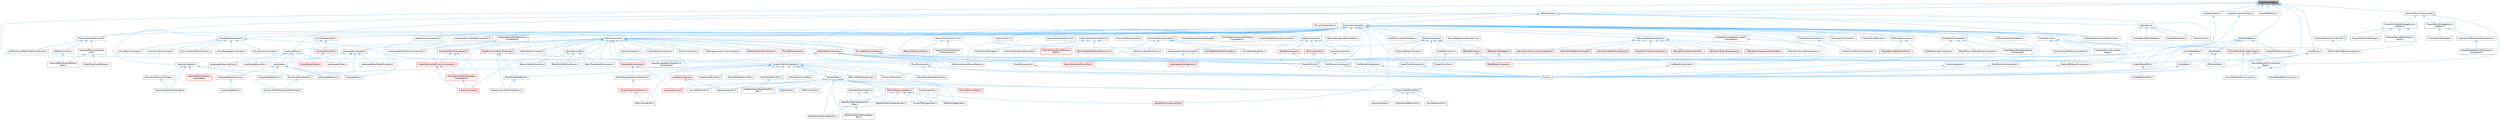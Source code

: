 digraph "PlayerController.h"
{
 // INTERACTIVE_SVG=YES
 // LATEX_PDF_SIZE
  bgcolor="transparent";
  edge [fontname=Helvetica,fontsize=10,labelfontname=Helvetica,labelfontsize=10];
  node [fontname=Helvetica,fontsize=10,shape=box,height=0.2,width=0.4];
  Node1 [id="Node000001",label="PlayerController.h",height=0.2,width=0.4,color="gray40", fillcolor="grey60", style="filled", fontcolor="black",tooltip=" "];
  Node1 -> Node2 [id="edge1_Node000001_Node000002",dir="back",color="steelblue1",style="solid",tooltip=" "];
  Node2 [id="Node000002",label="BodyInstance.h",height=0.2,width=0.4,color="grey40", fillcolor="white", style="filled",URL="$d3/d42/BodyInstance_8h.html",tooltip=" "];
  Node2 -> Node3 [id="edge2_Node000002_Node000003",dir="back",color="steelblue1",style="solid",tooltip=" "];
  Node3 [id="Node000003",label="BodySetup.h",height=0.2,width=0.4,color="grey40", fillcolor="white", style="filled",URL="$d8/d7b/BodySetup_8h.html",tooltip=" "];
  Node3 -> Node4 [id="edge3_Node000003_Node000004",dir="back",color="steelblue1",style="solid",tooltip=" "];
  Node4 [id="Node000004",label="ChaosCooking.h",height=0.2,width=0.4,color="grey40", fillcolor="white", style="filled",URL="$de/d88/ChaosCooking_8h.html",tooltip=" "];
  Node3 -> Node5 [id="edge4_Node000003_Node000005",dir="back",color="steelblue1",style="solid",tooltip=" "];
  Node5 [id="Node000005",label="ChaosDerivedDataReader.h",height=0.2,width=0.4,color="grey40", fillcolor="white", style="filled",URL="$de/d70/ChaosDerivedDataReader_8h.html",tooltip=" "];
  Node3 -> Node6 [id="edge5_Node000003_Node000006",dir="back",color="steelblue1",style="solid",tooltip=" "];
  Node6 [id="Node000006",label="DynamicMeshComponent.h",height=0.2,width=0.4,color="grey40", fillcolor="white", style="filled",URL="$d8/d66/DynamicMeshComponent_8h.html",tooltip=" "];
  Node6 -> Node7 [id="edge6_Node000006_Node000007",dir="back",color="steelblue1",style="solid",tooltip=" "];
  Node7 [id="Node000007",label="DataflowEditorWeightMapPaint\lTool.h",height=0.2,width=0.4,color="grey40", fillcolor="white", style="filled",URL="$db/d46/DataflowEditorWeightMapPaintTool_8h.html",tooltip=" "];
  Node6 -> Node8 [id="edge7_Node000006_Node000008",dir="back",color="steelblue1",style="solid",tooltip=" "];
  Node8 [id="Node000008",label="DeformMeshPolygonsTool.h",height=0.2,width=0.4,color="grey40", fillcolor="white", style="filled",URL="$db/d72/DeformMeshPolygonsTool_8h.html",tooltip=" "];
  Node6 -> Node9 [id="edge8_Node000006_Node000009",dir="back",color="steelblue1",style="solid",tooltip=" "];
  Node9 [id="Node000009",label="DynamicMeshActor.h",height=0.2,width=0.4,color="grey40", fillcolor="white", style="filled",URL="$d1/d71/DynamicMeshActor_8h.html",tooltip=" "];
  Node6 -> Node10 [id="edge9_Node000006_Node000010",dir="back",color="steelblue1",style="solid",tooltip=" "];
  Node10 [id="Node000010",label="DynamicMeshBrushTool.h",height=0.2,width=0.4,color="grey40", fillcolor="white", style="filled",URL="$da/d04/DynamicMeshBrushTool_8h.html",tooltip=" "];
  Node10 -> Node11 [id="edge10_Node000010_Node000011",dir="back",color="steelblue1",style="solid",tooltip=" "];
  Node11 [id="Node000011",label="MeshAttributePaintTool.h",height=0.2,width=0.4,color="grey40", fillcolor="white", style="filled",URL="$d3/d29/MeshAttributePaintTool_8h.html",tooltip=" "];
  Node10 -> Node12 [id="edge11_Node000010_Node000012",dir="back",color="steelblue1",style="solid",tooltip=" "];
  Node12 [id="Node000012",label="MeshSelectionTool.h",height=0.2,width=0.4,color="grey40", fillcolor="white", style="filled",URL="$d8/d80/MeshSelectionTool_8h.html",tooltip=" "];
  Node10 -> Node13 [id="edge12_Node000010_Node000013",dir="back",color="steelblue1",style="solid",tooltip=" "];
  Node13 [id="Node000013",label="SeamSculptTool.h",height=0.2,width=0.4,color="grey40", fillcolor="white", style="filled",URL="$d1/d31/SeamSculptTool_8h.html",tooltip=" "];
  Node6 -> Node14 [id="edge13_Node000006_Node000014",dir="back",color="steelblue1",style="solid",tooltip=" "];
  Node14 [id="Node000014",label="DynamicMeshSelector.h",height=0.2,width=0.4,color="grey40", fillcolor="white", style="filled",URL="$dc/d01/DynamicMeshSelector_8h.html",tooltip=" "];
  Node14 -> Node15 [id="edge14_Node000014_Node000015",dir="back",color="steelblue1",style="solid",tooltip=" "];
  Node15 [id="Node000015",label="DynamicMeshPolygroupTransformer.h",height=0.2,width=0.4,color="grey40", fillcolor="white", style="filled",URL="$dc/db2/DynamicMeshPolygroupTransformer_8h.html",tooltip=" "];
  Node6 -> Node16 [id="edge15_Node000006_Node000016",dir="back",color="steelblue1",style="solid",tooltip=" "];
  Node16 [id="Node000016",label="EditUVIslandsTool.h",height=0.2,width=0.4,color="grey40", fillcolor="white", style="filled",URL="$d0/de4/EditUVIslandsTool_8h.html",tooltip=" "];
  Node6 -> Node17 [id="edge16_Node000006_Node000017",dir="back",color="steelblue1",style="solid",tooltip=" "];
  Node17 [id="Node000017",label="MeshGroupPaintTool.h",height=0.2,width=0.4,color="grey40", fillcolor="white", style="filled",URL="$dd/d04/MeshGroupPaintTool_8h.html",tooltip=" "];
  Node6 -> Node18 [id="edge17_Node000006_Node000018",dir="back",color="steelblue1",style="solid",tooltip=" "];
  Node18 [id="Node000018",label="MeshRenderBufferSet.h",height=0.2,width=0.4,color="grey40", fillcolor="white", style="filled",URL="$de/dc2/MeshRenderBufferSet_8h.html",tooltip=" "];
  Node18 -> Node19 [id="edge18_Node000018_Node000019",dir="back",color="steelblue1",style="solid",tooltip=" "];
  Node19 [id="Node000019",label="BaseDynamicMeshSceneProxy.h",height=0.2,width=0.4,color="grey40", fillcolor="white", style="filled",URL="$d2/dee/BaseDynamicMeshSceneProxy_8h.html",tooltip=" "];
  Node6 -> Node20 [id="edge19_Node000006_Node000020",dir="back",color="steelblue1",style="solid",tooltip=" "];
  Node20 [id="Node000020",label="MeshSpaceDeformerTool.h",height=0.2,width=0.4,color="grey40", fillcolor="white", style="filled",URL="$d7/dc8/MeshSpaceDeformerTool_8h.html",tooltip=" "];
  Node6 -> Node21 [id="edge20_Node000006_Node000021",dir="back",color="steelblue1",style="solid",tooltip=" "];
  Node21 [id="Node000021",label="MeshTopologySelectionMechanic.h",height=0.2,width=0.4,color="grey40", fillcolor="white", style="filled",URL="$d5/d15/MeshTopologySelectionMechanic_8h.html",tooltip=" "];
  Node21 -> Node22 [id="edge21_Node000021_Node000022",dir="back",color="steelblue1",style="solid",tooltip=" "];
  Node22 [id="Node000022",label="PolygonSelectionMechanic.h",height=0.2,width=0.4,color="red", fillcolor="#FFF0F0", style="filled",URL="$da/dff/PolygonSelectionMechanic_8h.html",tooltip=" "];
  Node22 -> Node16 [id="edge22_Node000022_Node000016",dir="back",color="steelblue1",style="solid",tooltip=" "];
  Node6 -> Node24 [id="edge23_Node000006_Node000024",dir="back",color="steelblue1",style="solid",tooltip=" "];
  Node24 [id="Node000024",label="MeshVertexPaintTool.h",height=0.2,width=0.4,color="grey40", fillcolor="white", style="filled",URL="$db/d74/MeshVertexPaintTool_8h.html",tooltip=" "];
  Node24 -> Node7 [id="edge24_Node000024_Node000007",dir="back",color="steelblue1",style="solid",tooltip=" "];
  Node6 -> Node25 [id="edge25_Node000006_Node000025",dir="back",color="steelblue1",style="solid",tooltip=" "];
  Node25 [id="Node000025",label="MeshVertexSculptTool.h",height=0.2,width=0.4,color="grey40", fillcolor="white", style="filled",URL="$dc/da6/MeshVertexSculptTool_8h.html",tooltip=" "];
  Node6 -> Node26 [id="edge26_Node000006_Node000026",dir="back",color="steelblue1",style="solid",tooltip=" "];
  Node26 [id="Node000026",label="PreviewMesh.h",height=0.2,width=0.4,color="grey40", fillcolor="white", style="filled",URL="$d6/d30/PreviewMesh_8h.html",tooltip=" "];
  Node26 -> Node27 [id="edge27_Node000026_Node000027",dir="back",color="steelblue1",style="solid",tooltip=" "];
  Node27 [id="Node000027",label="AddPatchTool.h",height=0.2,width=0.4,color="grey40", fillcolor="white", style="filled",URL="$d5/deb/AddPatchTool_8h.html",tooltip=" "];
  Node26 -> Node28 [id="edge28_Node000026_Node000028",dir="back",color="steelblue1",style="solid",tooltip=" "];
  Node28 [id="Node000028",label="AddPrimitiveTool.h",height=0.2,width=0.4,color="grey40", fillcolor="white", style="filled",URL="$d5/dbf/AddPrimitiveTool_8h.html",tooltip=" "];
  Node26 -> Node29 [id="edge29_Node000026_Node000029",dir="back",color="steelblue1",style="solid",tooltip=" "];
  Node29 [id="Node000029",label="BakeMeshAttributeMapsTool.h",height=0.2,width=0.4,color="grey40", fillcolor="white", style="filled",URL="$d8/d14/BakeMeshAttributeMapsTool_8h.html",tooltip=" "];
  Node26 -> Node30 [id="edge30_Node000026_Node000030",dir="back",color="steelblue1",style="solid",tooltip=" "];
  Node30 [id="Node000030",label="BakeMeshAttributeMapsTool\lBase.h",height=0.2,width=0.4,color="grey40", fillcolor="white", style="filled",URL="$dc/d68/BakeMeshAttributeMapsToolBase_8h.html",tooltip=" "];
  Node30 -> Node29 [id="edge31_Node000030_Node000029",dir="back",color="steelblue1",style="solid",tooltip=" "];
  Node30 -> Node31 [id="edge32_Node000030_Node000031",dir="back",color="steelblue1",style="solid",tooltip=" "];
  Node31 [id="Node000031",label="BakeMultiMeshAttributeMaps\lTool.h",height=0.2,width=0.4,color="grey40", fillcolor="white", style="filled",URL="$d7/d65/BakeMultiMeshAttributeMapsTool_8h.html",tooltip=" "];
  Node26 -> Node32 [id="edge33_Node000026_Node000032",dir="back",color="steelblue1",style="solid",tooltip=" "];
  Node32 [id="Node000032",label="BakeMeshAttributeTool.h",height=0.2,width=0.4,color="grey40", fillcolor="white", style="filled",URL="$d0/d82/BakeMeshAttributeTool_8h.html",tooltip=" "];
  Node32 -> Node30 [id="edge34_Node000032_Node000030",dir="back",color="steelblue1",style="solid",tooltip=" "];
  Node32 -> Node33 [id="edge35_Node000032_Node000033",dir="back",color="steelblue1",style="solid",tooltip=" "];
  Node33 [id="Node000033",label="BakeMeshAttributeVertexTool.h",height=0.2,width=0.4,color="grey40", fillcolor="white", style="filled",URL="$d6/d76/BakeMeshAttributeVertexTool_8h.html",tooltip=" "];
  Node26 -> Node33 [id="edge36_Node000026_Node000033",dir="back",color="steelblue1",style="solid",tooltip=" "];
  Node26 -> Node31 [id="edge37_Node000026_Node000031",dir="back",color="steelblue1",style="solid",tooltip=" "];
  Node26 -> Node34 [id="edge38_Node000026_Node000034",dir="back",color="steelblue1",style="solid",tooltip=" "];
  Node34 [id="Node000034",label="ConvertToPolygonsTool.h",height=0.2,width=0.4,color="grey40", fillcolor="white", style="filled",URL="$d7/d5a/ConvertToPolygonsTool_8h.html",tooltip=" "];
  Node26 -> Node35 [id="edge39_Node000026_Node000035",dir="back",color="steelblue1",style="solid",tooltip=" "];
  Node35 [id="Node000035",label="DrawPolygonTool.h",height=0.2,width=0.4,color="grey40", fillcolor="white", style="filled",URL="$d0/d15/DrawPolygonTool_8h.html",tooltip=" "];
  Node26 -> Node10 [id="edge40_Node000026_Node000010",dir="back",color="steelblue1",style="solid",tooltip=" "];
  Node26 -> Node36 [id="edge41_Node000026_Node000036",dir="back",color="steelblue1",style="solid",tooltip=" "];
  Node36 [id="Node000036",label="MeshInspectorTool.h",height=0.2,width=0.4,color="grey40", fillcolor="white", style="filled",URL="$de/da1/MeshInspectorTool_8h.html",tooltip=" "];
  Node26 -> Node37 [id="edge42_Node000026_Node000037",dir="back",color="steelblue1",style="solid",tooltip=" "];
  Node37 [id="Node000037",label="MeshOpPreviewHelpers.h",height=0.2,width=0.4,color="red", fillcolor="#FFF0F0", style="filled",URL="$de/d33/MeshOpPreviewHelpers_8h.html",tooltip=" "];
  Node37 -> Node30 [id="edge43_Node000037_Node000030",dir="back",color="steelblue1",style="solid",tooltip=" "];
  Node37 -> Node33 [id="edge44_Node000037_Node000033",dir="back",color="steelblue1",style="solid",tooltip=" "];
  Node37 -> Node48 [id="edge45_Node000037_Node000048",dir="back",color="steelblue1",style="solid",tooltip=" "];
  Node48 [id="Node000048",label="BaseMeshFromSplinesTool.h",height=0.2,width=0.4,color="red", fillcolor="#FFF0F0", style="filled",URL="$da/d31/BaseMeshFromSplinesTool_8h.html",tooltip=" "];
  Node37 -> Node34 [id="edge46_Node000037_Node000034",dir="back",color="steelblue1",style="solid",tooltip=" "];
  Node37 -> Node71 [id="edge47_Node000037_Node000071",dir="back",color="steelblue1",style="solid",tooltip=" "];
  Node71 [id="Node000071",label="WeldMeshEdgesTool.h",height=0.2,width=0.4,color="grey40", fillcolor="white", style="filled",URL="$d5/d6e/WeldMeshEdgesTool_8h.html",tooltip=" "];
  Node26 -> Node72 [id="edge48_Node000026_Node000072",dir="back",color="steelblue1",style="solid",tooltip=" "];
  Node72 [id="Node000072",label="PolyEditPreviewMesh.h",height=0.2,width=0.4,color="red", fillcolor="#FFF0F0", style="filled",URL="$d2/de8/PolyEditPreviewMesh_8h.html",tooltip=" "];
  Node26 -> Node74 [id="edge49_Node000026_Node000074",dir="back",color="steelblue1",style="solid",tooltip=" "];
  Node74 [id="Node000074",label="UVLayoutPreview.h",height=0.2,width=0.4,color="red", fillcolor="#FFF0F0", style="filled",URL="$dd/d16/UVLayoutPreview_8h.html",tooltip=" "];
  Node26 -> Node77 [id="edge50_Node000026_Node000077",dir="back",color="steelblue1",style="solid",tooltip=" "];
  Node77 [id="Node000077",label="VolumeToMeshTool.h",height=0.2,width=0.4,color="grey40", fillcolor="white", style="filled",URL="$de/d64/VolumeToMeshTool_8h.html",tooltip=" "];
  Node26 -> Node71 [id="edge51_Node000026_Node000071",dir="back",color="steelblue1",style="solid",tooltip=" "];
  Node6 -> Node78 [id="edge52_Node000006_Node000078",dir="back",color="steelblue1",style="solid",tooltip=" "];
  Node78 [id="Node000078",label="SceneGeometrySpatialCache.h",height=0.2,width=0.4,color="grey40", fillcolor="white", style="filled",URL="$d6/d6f/SceneGeometrySpatialCache_8h.html",tooltip=" "];
  Node3 -> Node79 [id="edge53_Node000003_Node000079",dir="back",color="steelblue1",style="solid",tooltip=" "];
  Node79 [id="Node000079",label="SkeletalBodySetup.h",height=0.2,width=0.4,color="grey40", fillcolor="white", style="filled",URL="$dc/dbc/SkeletalBodySetup_8h.html",tooltip=" "];
  Node2 -> Node80 [id="edge54_Node000002_Node000080",dir="back",color="steelblue1",style="solid",tooltip=" "];
  Node80 [id="Node000080",label="EngineSharedPCH.h",height=0.2,width=0.4,color="grey40", fillcolor="white", style="filled",URL="$dc/dbb/EngineSharedPCH_8h.html",tooltip=" "];
  Node80 -> Node81 [id="edge55_Node000080_Node000081",dir="back",color="steelblue1",style="solid",tooltip=" "];
  Node81 [id="Node000081",label="UnrealEdSharedPCH.h",height=0.2,width=0.4,color="grey40", fillcolor="white", style="filled",URL="$d1/de6/UnrealEdSharedPCH_8h.html",tooltip=" "];
  Node2 -> Node82 [id="edge56_Node000002_Node000082",dir="back",color="steelblue1",style="solid",tooltip=" "];
  Node82 [id="Node000082",label="ISMComponentDescriptor.h",height=0.2,width=0.4,color="grey40", fillcolor="white", style="filled",URL="$dd/d82/ISMComponentDescriptor_8h.html",tooltip=" "];
  Node82 -> Node83 [id="edge57_Node000082_Node000083",dir="back",color="steelblue1",style="solid",tooltip=" "];
  Node83 [id="Node000083",label="HLODInstancedStaticMeshComponent.h",height=0.2,width=0.4,color="grey40", fillcolor="white", style="filled",URL="$dd/d88/HLODInstancedStaticMeshComponent_8h.html",tooltip=" "];
  Node82 -> Node84 [id="edge58_Node000082_Node000084",dir="back",color="steelblue1",style="solid",tooltip=" "];
  Node84 [id="Node000084",label="ISMPartitionActor.h",height=0.2,width=0.4,color="grey40", fillcolor="white", style="filled",URL="$d8/dac/ISMPartitionActor_8h.html",tooltip=" "];
  Node84 -> Node85 [id="edge59_Node000084_Node000085",dir="back",color="steelblue1",style="solid",tooltip=" "];
  Node85 [id="Node000085",label="InstancedPlacementPartition\lActor.h",height=0.2,width=0.4,color="grey40", fillcolor="white", style="filled",URL="$dd/d43/InstancedPlacementPartitionActor_8h.html",tooltip=" "];
  Node82 -> Node86 [id="edge60_Node000082_Node000086",dir="back",color="steelblue1",style="solid",tooltip=" "];
  Node86 [id="Node000086",label="InstancedPlacementClient\lInfo.h",height=0.2,width=0.4,color="grey40", fillcolor="white", style="filled",URL="$d0/d12/InstancedPlacementClientInfo_8h.html",tooltip=" "];
  Node86 -> Node87 [id="edge61_Node000086_Node000087",dir="back",color="steelblue1",style="solid",tooltip=" "];
  Node87 [id="Node000087",label="EditorPlacementSettings.h",height=0.2,width=0.4,color="grey40", fillcolor="white", style="filled",URL="$dd/daf/EditorPlacementSettings_8h.html",tooltip=" "];
  Node86 -> Node85 [id="edge62_Node000086_Node000085",dir="back",color="steelblue1",style="solid",tooltip=" "];
  Node2 -> Node88 [id="edge63_Node000002_Node000088",dir="back",color="steelblue1",style="solid",tooltip=" "];
  Node88 [id="Node000088",label="LandscapeProxy.h",height=0.2,width=0.4,color="grey40", fillcolor="white", style="filled",URL="$db/dae/LandscapeProxy_8h.html",tooltip=" "];
  Node88 -> Node89 [id="edge64_Node000088_Node000089",dir="back",color="steelblue1",style="solid",tooltip=" "];
  Node89 [id="Node000089",label="Landscape.h",height=0.2,width=0.4,color="grey40", fillcolor="white", style="filled",URL="$d5/dd6/Landscape_8h.html",tooltip=" "];
  Node89 -> Node90 [id="edge65_Node000089_Node000090",dir="back",color="steelblue1",style="solid",tooltip=" "];
  Node90 [id="Node000090",label="LandscapeEdit.h",height=0.2,width=0.4,color="grey40", fillcolor="white", style="filled",URL="$df/d61/LandscapeEdit_8h.html",tooltip=" "];
  Node89 -> Node91 [id="edge66_Node000089_Node000091",dir="back",color="steelblue1",style="solid",tooltip=" "];
  Node91 [id="Node000091",label="LandscapeEditLayer.h",height=0.2,width=0.4,color="grey40", fillcolor="white", style="filled",URL="$d2/d34/LandscapeEditLayer_8h.html",tooltip=" "];
  Node89 -> Node92 [id="edge67_Node000089_Node000092",dir="back",color="steelblue1",style="solid",tooltip=" "];
  Node92 [id="Node000092",label="LandscapeEditorServices.h",height=0.2,width=0.4,color="grey40", fillcolor="white", style="filled",URL="$d0/de9/LandscapeEditorServices_8h.html",tooltip=" "];
  Node92 -> Node93 [id="edge68_Node000092_Node000093",dir="back",color="steelblue1",style="solid",tooltip=" "];
  Node93 [id="Node000093",label="LandscapeModule.h",height=0.2,width=0.4,color="grey40", fillcolor="white", style="filled",URL="$db/d88/LandscapeModule_8h.html",tooltip=" "];
  Node89 -> Node94 [id="edge69_Node000089_Node000094",dir="back",color="steelblue1",style="solid",tooltip=" "];
  Node94 [id="Node000094",label="LandscapeNotification.h",height=0.2,width=0.4,color="grey40", fillcolor="white", style="filled",URL="$d7/de3/LandscapeNotification_8h.html",tooltip=" "];
  Node88 -> Node90 [id="edge70_Node000088_Node000090",dir="back",color="steelblue1",style="solid",tooltip=" "];
  Node88 -> Node95 [id="edge71_Node000088_Node000095",dir="back",color="steelblue1",style="solid",tooltip=" "];
  Node95 [id="Node000095",label="LandscapeRender.h",height=0.2,width=0.4,color="grey40", fillcolor="white", style="filled",URL="$df/d67/LandscapeRender_8h.html",tooltip=" "];
  Node88 -> Node96 [id="edge72_Node000088_Node000096",dir="back",color="steelblue1",style="solid",tooltip=" "];
  Node96 [id="Node000096",label="LandscapeStreamingProxy.h",height=0.2,width=0.4,color="grey40", fillcolor="white", style="filled",URL="$de/d5a/LandscapeStreamingProxy_8h.html",tooltip=" "];
  Node88 -> Node97 [id="edge73_Node000088_Node000097",dir="back",color="steelblue1",style="solid",tooltip=" "];
  Node97 [id="Node000097",label="LandscapeSubsystem.h",height=0.2,width=0.4,color="grey40", fillcolor="white", style="filled",URL="$d7/ddd/LandscapeSubsystem_8h.html",tooltip=" "];
  Node2 -> Node98 [id="edge74_Node000002_Node000098",dir="back",color="steelblue1",style="solid",tooltip=" "];
  Node98 [id="Node000098",label="PhysicsThreadLibrary.h",height=0.2,width=0.4,color="grey40", fillcolor="white", style="filled",URL="$dd/df6/PhysicsThreadLibrary_8h.html",tooltip=" "];
  Node2 -> Node99 [id="edge75_Node000002_Node000099",dir="back",color="steelblue1",style="solid",tooltip=" "];
  Node99 [id="Node000099",label="PrimitiveComponent.h",height=0.2,width=0.4,color="grey40", fillcolor="white", style="filled",URL="$df/d9f/PrimitiveComponent_8h.html",tooltip=" "];
  Node99 -> Node100 [id="edge76_Node000099_Node000100",dir="back",color="steelblue1",style="solid",tooltip=" "];
  Node100 [id="Node000100",label="ActorPrimitiveColorHandler.h",height=0.2,width=0.4,color="grey40", fillcolor="white", style="filled",URL="$d4/d72/ActorPrimitiveColorHandler_8h.html",tooltip=" "];
  Node99 -> Node101 [id="edge77_Node000099_Node000101",dir="back",color="steelblue1",style="solid",tooltip=" "];
  Node101 [id="Node000101",label="ArrowComponent.h",height=0.2,width=0.4,color="grey40", fillcolor="white", style="filled",URL="$db/d35/ArrowComponent_8h.html",tooltip=" "];
  Node101 -> Node102 [id="edge78_Node000101_Node000102",dir="back",color="steelblue1",style="solid",tooltip=" "];
  Node102 [id="Node000102",label="Engine.h",height=0.2,width=0.4,color="grey40", fillcolor="white", style="filled",URL="$d1/d34/Public_2Engine_8h.html",tooltip=" "];
  Node99 -> Node103 [id="edge79_Node000099_Node000103",dir="back",color="steelblue1",style="solid",tooltip=" "];
  Node103 [id="Node000103",label="AsyncRegisterLevelContext.cpp",height=0.2,width=0.4,color="grey40", fillcolor="white", style="filled",URL="$da/df8/AsyncRegisterLevelContext_8cpp.html",tooltip=" "];
  Node99 -> Node104 [id="edge80_Node000099_Node000104",dir="back",color="steelblue1",style="solid",tooltip=" "];
  Node104 [id="Node000104",label="BakedShallowWaterSimulation\lComponent.h",height=0.2,width=0.4,color="grey40", fillcolor="white", style="filled",URL="$d4/dbc/BakedShallowWaterSimulationComponent_8h.html",tooltip=" "];
  Node104 -> Node105 [id="edge81_Node000104_Node000105",dir="back",color="steelblue1",style="solid",tooltip=" "];
  Node105 [id="Node000105",label="WaterBodyComponent.h",height=0.2,width=0.4,color="red", fillcolor="#FFF0F0", style="filled",URL="$db/d59/WaterBodyComponent_8h.html",tooltip=" "];
  Node99 -> Node118 [id="edge82_Node000099_Node000118",dir="back",color="steelblue1",style="solid",tooltip=" "];
  Node118 [id="Node000118",label="BillboardComponent.h",height=0.2,width=0.4,color="grey40", fillcolor="white", style="filled",URL="$db/d72/BillboardComponent_8h.html",tooltip=" "];
  Node118 -> Node119 [id="edge83_Node000118_Node000119",dir="back",color="steelblue1",style="solid",tooltip=" "];
  Node119 [id="Node000119",label="ChaosDeformableSolverActor.h",height=0.2,width=0.4,color="red", fillcolor="#FFF0F0", style="filled",URL="$d2/de9/ChaosDeformableSolverActor_8h.html",tooltip=" "];
  Node118 -> Node102 [id="edge84_Node000118_Node000102",dir="back",color="steelblue1",style="solid",tooltip=" "];
  Node99 -> Node123 [id="edge85_Node000099_Node000123",dir="back",color="steelblue1",style="solid",tooltip=" "];
  Node123 [id="Node000123",label="BrushComponent.h",height=0.2,width=0.4,color="grey40", fillcolor="white", style="filled",URL="$d0/d9c/BrushComponent_8h.html",tooltip=" "];
  Node123 -> Node102 [id="edge86_Node000123_Node000102",dir="back",color="steelblue1",style="solid",tooltip=" "];
  Node123 -> Node78 [id="edge87_Node000123_Node000078",dir="back",color="steelblue1",style="solid",tooltip=" "];
  Node99 -> Node124 [id="edge88_Node000099_Node000124",dir="back",color="steelblue1",style="solid",tooltip=" "];
  Node124 [id="Node000124",label="ClusterUnionComponent.h",height=0.2,width=0.4,color="grey40", fillcolor="white", style="filled",URL="$d0/d16/ClusterUnionComponent_8h.html",tooltip=" "];
  Node124 -> Node125 [id="edge89_Node000124_Node000125",dir="back",color="steelblue1",style="solid",tooltip=" "];
  Node125 [id="Node000125",label="ClusterUnionVehicleComponent.h",height=0.2,width=0.4,color="grey40", fillcolor="white", style="filled",URL="$dd/deb/ClusterUnionVehicleComponent_8h.html",tooltip=" "];
  Node99 -> Node126 [id="edge90_Node000099_Node000126",dir="back",color="steelblue1",style="solid",tooltip=" "];
  Node126 [id="Node000126",label="ComponentCollisionUtil.h",height=0.2,width=0.4,color="grey40", fillcolor="white", style="filled",URL="$d9/d1c/ComponentCollisionUtil_8h.html",tooltip=" "];
  Node99 -> Node127 [id="edge91_Node000099_Node000127",dir="back",color="steelblue1",style="solid",tooltip=" "];
  Node127 [id="Node000127",label="CustomPhysXPayload.h",height=0.2,width=0.4,color="grey40", fillcolor="white", style="filled",URL="$d3/d90/CustomPhysXPayload_8h.html",tooltip=" "];
  Node99 -> Node128 [id="edge92_Node000099_Node000128",dir="back",color="steelblue1",style="solid",tooltip=" "];
  Node128 [id="Node000128",label="DebugDrawComponent.h",height=0.2,width=0.4,color="grey40", fillcolor="white", style="filled",URL="$d9/dae/DebugDrawComponent_8h.html",tooltip=" "];
  Node128 -> Node129 [id="edge93_Node000128_Node000129",dir="back",color="steelblue1",style="solid",tooltip=" "];
  Node129 [id="Node000129",label="EQSRenderingComponent.h",height=0.2,width=0.4,color="grey40", fillcolor="white", style="filled",URL="$df/d63/EQSRenderingComponent_8h.html",tooltip=" "];
  Node128 -> Node130 [id="edge94_Node000128_Node000130",dir="back",color="steelblue1",style="solid",tooltip=" "];
  Node130 [id="Node000130",label="PathedPhysicsDebugDrawComponent.h",height=0.2,width=0.4,color="grey40", fillcolor="white", style="filled",URL="$d9/dd8/PathedPhysicsDebugDrawComponent_8h.html",tooltip=" "];
  Node128 -> Node131 [id="edge95_Node000128_Node000131",dir="back",color="steelblue1",style="solid",tooltip=" "];
  Node131 [id="Node000131",label="SmartObjectDebugRendering\lComponent.h",height=0.2,width=0.4,color="grey40", fillcolor="white", style="filled",URL="$d2/db9/SmartObjectDebugRenderingComponent_8h.html",tooltip=" "];
  Node99 -> Node132 [id="edge96_Node000099_Node000132",dir="back",color="steelblue1",style="solid",tooltip=" "];
  Node132 [id="Node000132",label="DrawFrustumComponent.h",height=0.2,width=0.4,color="grey40", fillcolor="white", style="filled",URL="$db/d24/DrawFrustumComponent_8h.html",tooltip=" "];
  Node132 -> Node102 [id="edge97_Node000132_Node000102",dir="back",color="steelblue1",style="solid",tooltip=" "];
  Node99 -> Node133 [id="edge98_Node000099_Node000133",dir="back",color="steelblue1",style="solid",tooltip=" "];
  Node133 [id="Node000133",label="EditorComponentSourceFactory.h",height=0.2,width=0.4,color="grey40", fillcolor="white", style="filled",URL="$d4/d35/EditorComponentSourceFactory_8h.html",tooltip=" "];
  Node99 -> Node134 [id="edge99_Node000099_Node000134",dir="back",color="steelblue1",style="solid",tooltip=" "];
  Node134 [id="Node000134",label="EditorViewportSelectability.h",height=0.2,width=0.4,color="grey40", fillcolor="white", style="filled",URL="$d0/da6/EditorViewportSelectability_8h.html",tooltip=" "];
  Node99 -> Node135 [id="edge100_Node000099_Node000135",dir="back",color="steelblue1",style="solid",tooltip=" "];
  Node135 [id="Node000135",label="EngineMinimal.h",height=0.2,width=0.4,color="grey40", fillcolor="white", style="filled",URL="$d0/d2c/EngineMinimal_8h.html",tooltip=" "];
  Node135 -> Node102 [id="edge101_Node000135_Node000102",dir="back",color="steelblue1",style="solid",tooltip=" "];
  Node99 -> Node80 [id="edge102_Node000099_Node000080",dir="back",color="steelblue1",style="solid",tooltip=" "];
  Node99 -> Node136 [id="edge103_Node000099_Node000136",dir="back",color="steelblue1",style="solid",tooltip=" "];
  Node136 [id="Node000136",label="FloorQueryUtils.h",height=0.2,width=0.4,color="grey40", fillcolor="white", style="filled",URL="$df/d2a/FloorQueryUtils_8h.html",tooltip=" "];
  Node136 -> Node137 [id="edge104_Node000136_Node000137",dir="back",color="steelblue1",style="solid",tooltip=" "];
  Node137 [id="Node000137",label="ChaosCharacterMoverComponent.h",height=0.2,width=0.4,color="grey40", fillcolor="white", style="filled",URL="$d5/dd2/ChaosCharacterMoverComponent_8h.html",tooltip=" "];
  Node136 -> Node138 [id="edge105_Node000136_Node000138",dir="back",color="steelblue1",style="solid",tooltip=" "];
  Node138 [id="Node000138",label="CharacterMoverSimulation\lTypes.h",height=0.2,width=0.4,color="grey40", fillcolor="white", style="filled",URL="$df/dcc/CharacterMoverSimulationTypes_8h.html",tooltip=" "];
  Node136 -> Node139 [id="edge106_Node000136_Node000139",dir="back",color="steelblue1",style="solid",tooltip=" "];
  Node139 [id="Node000139",label="PhysicsMoverSimulationTypes.h",height=0.2,width=0.4,color="red", fillcolor="#FFF0F0", style="filled",URL="$d1/d2f/PhysicsMoverSimulationTypes_8h.html",tooltip=" "];
  Node139 -> Node140 [id="edge107_Node000139_Node000140",dir="back",color="steelblue1",style="solid",tooltip=" "];
  Node140 [id="Node000140",label="MoverNetworkPhysicsLiaison.h",height=0.2,width=0.4,color="grey40", fillcolor="white", style="filled",URL="$d7/d6a/MoverNetworkPhysicsLiaison_8h.html",tooltip=" "];
  Node139 -> Node141 [id="edge108_Node000139_Node000141",dir="back",color="steelblue1",style="solid",tooltip=" "];
  Node141 [id="Node000141",label="MoverNetworkPhysicsLiaison\lBase.h",height=0.2,width=0.4,color="grey40", fillcolor="white", style="filled",URL="$d6/d54/MoverNetworkPhysicsLiaisonBase_8h.html",tooltip=" "];
  Node141 -> Node140 [id="edge109_Node000141_Node000140",dir="back",color="steelblue1",style="solid",tooltip=" "];
  Node141 -> Node142 [id="edge110_Node000141_Node000142",dir="back",color="steelblue1",style="solid",tooltip=" "];
  Node142 [id="Node000142",label="MoverPathedPhysicsLiaison.h",height=0.2,width=0.4,color="grey40", fillcolor="white", style="filled",URL="$d8/d2d/MoverPathedPhysicsLiaison_8h.html",tooltip=" "];
  Node139 -> Node142 [id="edge111_Node000139_Node000142",dir="back",color="steelblue1",style="solid",tooltip=" "];
  Node99 -> Node149 [id="edge112_Node000099_Node000149",dir="back",color="steelblue1",style="solid",tooltip=" "];
  Node149 [id="Node000149",label="GeometrySelector.h",height=0.2,width=0.4,color="grey40", fillcolor="white", style="filled",URL="$d5/d67/GeometrySelector_8h.html",tooltip=" "];
  Node149 -> Node15 [id="edge113_Node000149_Node000015",dir="back",color="steelblue1",style="solid",tooltip=" "];
  Node149 -> Node14 [id="edge114_Node000149_Node000014",dir="back",color="steelblue1",style="solid",tooltip=" "];
  Node149 -> Node150 [id="edge115_Node000149_Node000150",dir="back",color="steelblue1",style="solid",tooltip=" "];
  Node150 [id="Node000150",label="GeometrySelectionChanges.h",height=0.2,width=0.4,color="grey40", fillcolor="white", style="filled",URL="$d2/d21/GeometrySelectionChanges_8h.html",tooltip=" "];
  Node150 -> Node151 [id="edge116_Node000150_Node000151",dir="back",color="steelblue1",style="solid",tooltip=" "];
  Node151 [id="Node000151",label="GeometrySelectionManager.h",height=0.2,width=0.4,color="grey40", fillcolor="white", style="filled",URL="$d9/d43/GeometrySelectionManager_8h.html",tooltip=" "];
  Node149 -> Node151 [id="edge117_Node000149_Node000151",dir="back",color="steelblue1",style="solid",tooltip=" "];
  Node149 -> Node152 [id="edge118_Node000149_Node000152",dir="back",color="steelblue1",style="solid",tooltip=" "];
  Node152 [id="Node000152",label="SelectionEditInteractive\lCommand.h",height=0.2,width=0.4,color="red", fillcolor="#FFF0F0", style="filled",URL="$d8/db5/SelectionEditInteractiveCommand_8h.html",tooltip=" "];
  Node99 -> Node157 [id="edge119_Node000099_Node000157",dir="back",color="steelblue1",style="solid",tooltip=" "];
  Node157 [id="Node000157",label="GizmoBaseComponent.h",height=0.2,width=0.4,color="grey40", fillcolor="white", style="filled",URL="$db/dfd/GizmoBaseComponent_8h.html",tooltip=" "];
  Node157 -> Node158 [id="edge120_Node000157_Node000158",dir="back",color="steelblue1",style="solid",tooltip=" "];
  Node158 [id="Node000158",label="GizmoArrowComponent.h",height=0.2,width=0.4,color="grey40", fillcolor="white", style="filled",URL="$d9/df9/GizmoArrowComponent_8h.html",tooltip=" "];
  Node157 -> Node159 [id="edge121_Node000157_Node000159",dir="back",color="steelblue1",style="solid",tooltip=" "];
  Node159 [id="Node000159",label="GizmoBoxComponent.h",height=0.2,width=0.4,color="grey40", fillcolor="white", style="filled",URL="$d4/d84/GizmoBoxComponent_8h.html",tooltip=" "];
  Node157 -> Node160 [id="edge122_Node000157_Node000160",dir="back",color="steelblue1",style="solid",tooltip=" "];
  Node160 [id="Node000160",label="GizmoCircleComponent.h",height=0.2,width=0.4,color="grey40", fillcolor="white", style="filled",URL="$d3/d78/GizmoCircleComponent_8h.html",tooltip=" "];
  Node157 -> Node161 [id="edge123_Node000157_Node000161",dir="back",color="steelblue1",style="solid",tooltip=" "];
  Node161 [id="Node000161",label="GizmoLineHandleComponent.h",height=0.2,width=0.4,color="grey40", fillcolor="white", style="filled",URL="$d3/d98/GizmoLineHandleComponent_8h.html",tooltip=" "];
  Node157 -> Node162 [id="edge124_Node000157_Node000162",dir="back",color="steelblue1",style="solid",tooltip=" "];
  Node162 [id="Node000162",label="GizmoRectangleComponent.h",height=0.2,width=0.4,color="grey40", fillcolor="white", style="filled",URL="$d9/ded/GizmoRectangleComponent_8h.html",tooltip=" "];
  Node157 -> Node163 [id="edge125_Node000157_Node000163",dir="back",color="steelblue1",style="solid",tooltip=" "];
  Node163 [id="Node000163",label="ViewAdjustedStaticMeshGizmo\lComponent.h",height=0.2,width=0.4,color="grey40", fillcolor="white", style="filled",URL="$d3/d99/ViewAdjustedStaticMeshGizmoComponent_8h.html",tooltip=" "];
  Node99 -> Node164 [id="edge126_Node000099_Node000164",dir="back",color="steelblue1",style="solid",tooltip=" "];
  Node164 [id="Node000164",label="GizmoRenderingUtil.h",height=0.2,width=0.4,color="grey40", fillcolor="white", style="filled",URL="$d0/d40/GizmoRenderingUtil_8h.html",tooltip=" "];
  Node164 -> Node165 [id="edge127_Node000164_Node000165",dir="back",color="steelblue1",style="solid",tooltip=" "];
  Node165 [id="Node000165",label="GizmoElementBase.h",height=0.2,width=0.4,color="red", fillcolor="#FFF0F0", style="filled",URL="$d5/d19/GizmoElementBase_8h.html",tooltip=" "];
  Node164 -> Node181 [id="edge128_Node000164_Node000181",dir="back",color="steelblue1",style="solid",tooltip=" "];
  Node181 [id="Node000181",label="GizmoViewContext.h",height=0.2,width=0.4,color="red", fillcolor="#FFF0F0", style="filled",URL="$dd/d1a/GizmoViewContext_8h.html",tooltip=" "];
  Node181 -> Node165 [id="edge129_Node000181_Node000165",dir="back",color="steelblue1",style="solid",tooltip=" "];
  Node99 -> Node82 [id="edge130_Node000099_Node000082",dir="back",color="steelblue1",style="solid",tooltip=" "];
  Node99 -> Node183 [id="edge131_Node000099_Node000183",dir="back",color="steelblue1",style="solid",tooltip=" "];
  Node183 [id="Node000183",label="LakeCollisionComponent.h",height=0.2,width=0.4,color="grey40", fillcolor="white", style="filled",URL="$d6/d05/LakeCollisionComponent_8h.html",tooltip=" "];
  Node99 -> Node184 [id="edge132_Node000099_Node000184",dir="back",color="steelblue1",style="solid",tooltip=" "];
  Node184 [id="Node000184",label="LandscapeComponent.h",height=0.2,width=0.4,color="grey40", fillcolor="white", style="filled",URL="$d4/dba/LandscapeComponent_8h.html",tooltip=" "];
  Node184 -> Node89 [id="edge133_Node000184_Node000089",dir="back",color="steelblue1",style="solid",tooltip=" "];
  Node184 -> Node90 [id="edge134_Node000184_Node000090",dir="back",color="steelblue1",style="solid",tooltip=" "];
  Node184 -> Node185 [id="edge135_Node000184_Node000185",dir="back",color="steelblue1",style="solid",tooltip=" "];
  Node185 [id="Node000185",label="LandscapeGrassWeightExporter.h",height=0.2,width=0.4,color="grey40", fillcolor="white", style="filled",URL="$de/d64/LandscapeGrassWeightExporter_8h.html",tooltip=" "];
  Node184 -> Node95 [id="edge136_Node000184_Node000095",dir="back",color="steelblue1",style="solid",tooltip=" "];
  Node99 -> Node186 [id="edge137_Node000099_Node000186",dir="back",color="steelblue1",style="solid",tooltip=" "];
  Node186 [id="Node000186",label="LandscapeGizmoRenderComponent.h",height=0.2,width=0.4,color="grey40", fillcolor="white", style="filled",URL="$d0/d84/LandscapeGizmoRenderComponent_8h.html",tooltip=" "];
  Node99 -> Node187 [id="edge138_Node000099_Node000187",dir="back",color="steelblue1",style="solid",tooltip=" "];
  Node187 [id="Node000187",label="LandscapeHeightfieldCollision\lComponent.h",height=0.2,width=0.4,color="grey40", fillcolor="white", style="filled",URL="$d2/d06/LandscapeHeightfieldCollisionComponent_8h.html",tooltip=" "];
  Node187 -> Node90 [id="edge139_Node000187_Node000090",dir="back",color="steelblue1",style="solid",tooltip=" "];
  Node187 -> Node188 [id="edge140_Node000187_Node000188",dir="back",color="steelblue1",style="solid",tooltip=" "];
  Node188 [id="Node000188",label="LandscapeMeshCollisionComponent.h",height=0.2,width=0.4,color="grey40", fillcolor="white", style="filled",URL="$d0/dab/LandscapeMeshCollisionComponent_8h.html",tooltip=" "];
  Node187 -> Node88 [id="edge141_Node000187_Node000088",dir="back",color="steelblue1",style="solid",tooltip=" "];
  Node99 -> Node189 [id="edge142_Node000099_Node000189",dir="back",color="steelblue1",style="solid",tooltip=" "];
  Node189 [id="Node000189",label="LandscapeSplinesComponent.h",height=0.2,width=0.4,color="grey40", fillcolor="white", style="filled",URL="$d4/d7e/LandscapeSplinesComponent_8h.html",tooltip=" "];
  Node189 -> Node190 [id="edge143_Node000189_Node000190",dir="back",color="steelblue1",style="solid",tooltip=" "];
  Node190 [id="Node000190",label="LandscapeSplineSegment.h",height=0.2,width=0.4,color="red", fillcolor="#FFF0F0", style="filled",URL="$d4/d8d/LandscapeSplineSegment_8h.html",tooltip=" "];
  Node99 -> Node192 [id="edge144_Node000099_Node000192",dir="back",color="steelblue1",style="solid",tooltip=" "];
  Node192 [id="Node000192",label="LineBatchComponent.h",height=0.2,width=0.4,color="grey40", fillcolor="white", style="filled",URL="$d4/dd8/LineBatchComponent_8h.html",tooltip=" "];
  Node192 -> Node102 [id="edge145_Node000192_Node000102",dir="back",color="steelblue1",style="solid",tooltip=" "];
  Node99 -> Node193 [id="edge146_Node000099_Node000193",dir="back",color="steelblue1",style="solid",tooltip=" "];
  Node193 [id="Node000193",label="MaterialBillboardComponent.h",height=0.2,width=0.4,color="grey40", fillcolor="white", style="filled",URL="$d0/d98/MaterialBillboardComponent_8h.html",tooltip=" "];
  Node193 -> Node102 [id="edge147_Node000193_Node000102",dir="back",color="steelblue1",style="solid",tooltip=" "];
  Node99 -> Node194 [id="edge148_Node000099_Node000194",dir="back",color="steelblue1",style="solid",tooltip=" "];
  Node194 [id="Node000194",label="MeshComponent.h",height=0.2,width=0.4,color="grey40", fillcolor="white", style="filled",URL="$dd/d57/MeshComponent_8h.html",tooltip=" "];
  Node194 -> Node195 [id="edge149_Node000194_Node000195",dir="back",color="steelblue1",style="solid",tooltip=" "];
  Node195 [id="Node000195",label="BaseDynamicMeshComponent.h",height=0.2,width=0.4,color="red", fillcolor="#FFF0F0", style="filled",URL="$d3/df4/BaseDynamicMeshComponent_8h.html",tooltip=" "];
  Node195 -> Node19 [id="edge150_Node000195_Node000019",dir="back",color="steelblue1",style="solid",tooltip=" "];
  Node195 -> Node6 [id="edge151_Node000195_Node000006",dir="back",color="steelblue1",style="solid",tooltip=" "];
  Node195 -> Node18 [id="edge152_Node000195_Node000018",dir="back",color="steelblue1",style="solid",tooltip=" "];
  Node194 -> Node213 [id="edge153_Node000194_Node000213",dir="back",color="steelblue1",style="solid",tooltip=" "];
  Node213 [id="Node000213",label="BasicElementSet.h",height=0.2,width=0.4,color="grey40", fillcolor="white", style="filled",URL="$de/d31/BasicElementSet_8h.html",tooltip=" "];
  Node213 -> Node214 [id="edge154_Node000213_Node000214",dir="back",color="steelblue1",style="solid",tooltip=" "];
  Node214 [id="Node000214",label="BasicLineSetComponent.h",height=0.2,width=0.4,color="grey40", fillcolor="white", style="filled",URL="$da/d78/BasicLineSetComponent_8h.html",tooltip=" "];
  Node213 -> Node215 [id="edge155_Node000213_Node000215",dir="back",color="steelblue1",style="solid",tooltip=" "];
  Node215 [id="Node000215",label="BasicPointSetComponent.h",height=0.2,width=0.4,color="grey40", fillcolor="white", style="filled",URL="$d4/d5f/BasicPointSetComponent_8h.html",tooltip=" "];
  Node213 -> Node216 [id="edge156_Node000213_Node000216",dir="back",color="steelblue1",style="solid",tooltip=" "];
  Node216 [id="Node000216",label="BasicTriangleSetComponent.h",height=0.2,width=0.4,color="grey40", fillcolor="white", style="filled",URL="$d0/d56/BasicTriangleSetComponent_8h.html",tooltip=" "];
  Node194 -> Node214 [id="edge157_Node000194_Node000214",dir="back",color="steelblue1",style="solid",tooltip=" "];
  Node194 -> Node215 [id="edge158_Node000194_Node000215",dir="back",color="steelblue1",style="solid",tooltip=" "];
  Node194 -> Node216 [id="edge159_Node000194_Node000216",dir="back",color="steelblue1",style="solid",tooltip=" "];
  Node194 -> Node217 [id="edge160_Node000194_Node000217",dir="back",color="steelblue1",style="solid",tooltip=" "];
  Node217 [id="Node000217",label="CableComponent.h",height=0.2,width=0.4,color="grey40", fillcolor="white", style="filled",URL="$d4/dd5/CableComponent_8h.html",tooltip=" "];
  Node194 -> Node218 [id="edge161_Node000194_Node000218",dir="back",color="steelblue1",style="solid",tooltip=" "];
  Node218 [id="Node000218",label="ChaosDeformablePhysicsComponent.h",height=0.2,width=0.4,color="red", fillcolor="#FFF0F0", style="filled",URL="$d3/da9/ChaosDeformablePhysicsComponent_8h.html",tooltip=" "];
  Node218 -> Node222 [id="edge162_Node000218_Node000222",dir="back",color="steelblue1",style="solid",tooltip=" "];
  Node222 [id="Node000222",label="ChaosDeformableTetrahedral\lComponent.h",height=0.2,width=0.4,color="red", fillcolor="#FFF0F0", style="filled",URL="$d3/db3/ChaosDeformableTetrahedralComponent_8h.html",tooltip=" "];
  Node222 -> Node224 [id="edge163_Node000222_Node000224",dir="back",color="steelblue1",style="solid",tooltip=" "];
  Node224 [id="Node000224",label="FleshComponent.h",height=0.2,width=0.4,color="red", fillcolor="#FFF0F0", style="filled",URL="$d0/d29/FleshComponent_8h.html",tooltip=" "];
  Node218 -> Node224 [id="edge164_Node000218_Node000224",dir="back",color="steelblue1",style="solid",tooltip=" "];
  Node194 -> Node222 [id="edge165_Node000194_Node000222",dir="back",color="steelblue1",style="solid",tooltip=" "];
  Node194 -> Node226 [id="edge166_Node000194_Node000226",dir="back",color="steelblue1",style="solid",tooltip=" "];
  Node226 [id="Node000226",label="CustomMeshComponent.h",height=0.2,width=0.4,color="grey40", fillcolor="white", style="filled",URL="$de/d34/CustomMeshComponent_8h.html",tooltip=" "];
  Node194 -> Node135 [id="edge167_Node000194_Node000135",dir="back",color="steelblue1",style="solid",tooltip=" "];
  Node194 -> Node80 [id="edge168_Node000194_Node000080",dir="back",color="steelblue1",style="solid",tooltip=" "];
  Node194 -> Node224 [id="edge169_Node000194_Node000224",dir="back",color="steelblue1",style="solid",tooltip=" "];
  Node194 -> Node227 [id="edge170_Node000194_Node000227",dir="back",color="steelblue1",style="solid",tooltip=" "];
  Node227 [id="Node000227",label="GroomComponent.h",height=0.2,width=0.4,color="grey40", fillcolor="white", style="filled",URL="$de/d2e/GroomComponent_8h.html",tooltip=" "];
  Node194 -> Node228 [id="edge171_Node000194_Node000228",dir="back",color="steelblue1",style="solid",tooltip=" "];
  Node228 [id="Node000228",label="HeterogeneousVolumeComponent.h",height=0.2,width=0.4,color="grey40", fillcolor="white", style="filled",URL="$d6/daf/HeterogeneousVolumeComponent_8h.html",tooltip=" "];
  Node194 -> Node229 [id="edge172_Node000194_Node000229",dir="back",color="steelblue1",style="solid",tooltip=" "];
  Node229 [id="Node000229",label="LineSetComponent.h",height=0.2,width=0.4,color="red", fillcolor="#FFF0F0", style="filled",URL="$d7/d6b/LineSetComponent_8h.html",tooltip=" "];
  Node229 -> Node36 [id="edge173_Node000229_Node000036",dir="back",color="steelblue1",style="solid",tooltip=" "];
  Node229 -> Node77 [id="edge174_Node000229_Node000077",dir="back",color="steelblue1",style="solid",tooltip=" "];
  Node194 -> Node232 [id="edge175_Node000194_Node000232",dir="back",color="steelblue1",style="solid",tooltip=" "];
  Node232 [id="Node000232",label="MeshWireframeComponent.h",height=0.2,width=0.4,color="red", fillcolor="#FFF0F0", style="filled",URL="$d7/d66/MeshWireframeComponent_8h.html",tooltip=" "];
  Node194 -> Node233 [id="edge176_Node000194_Node000233",dir="back",color="steelblue1",style="solid",tooltip=" "];
  Node233 [id="Node000233",label="PointSetComponent.h",height=0.2,width=0.4,color="red", fillcolor="#FFF0F0", style="filled",URL="$d8/d54/PointSetComponent_8h.html",tooltip=" "];
  Node194 -> Node234 [id="edge177_Node000194_Node000234",dir="back",color="steelblue1",style="solid",tooltip=" "];
  Node234 [id="Node000234",label="ProceduralMeshComponent.h",height=0.2,width=0.4,color="red", fillcolor="#FFF0F0", style="filled",URL="$d5/d29/ProceduralMeshComponent_8h.html",tooltip=" "];
  Node234 -> Node218 [id="edge178_Node000234_Node000218",dir="back",color="steelblue1",style="solid",tooltip=" "];
  Node234 -> Node222 [id="edge179_Node000234_Node000222",dir="back",color="steelblue1",style="solid",tooltip=" "];
  Node234 -> Node224 [id="edge180_Node000234_Node000224",dir="back",color="steelblue1",style="solid",tooltip=" "];
  Node194 -> Node236 [id="edge181_Node000194_Node000236",dir="back",color="steelblue1",style="solid",tooltip=" "];
  Node236 [id="Node000236",label="SkinnedMeshComponent.h",height=0.2,width=0.4,color="red", fillcolor="#FFF0F0", style="filled",URL="$da/d62/SkinnedMeshComponent_8h.html",tooltip=" "];
  Node236 -> Node102 [id="edge182_Node000236_Node000102",dir="back",color="steelblue1",style="solid",tooltip=" "];
  Node236 -> Node80 [id="edge183_Node000236_Node000080",dir="back",color="steelblue1",style="solid",tooltip=" "];
  Node194 -> Node313 [id="edge184_Node000194_Node000313",dir="back",color="steelblue1",style="solid",tooltip=" "];
  Node313 [id="Node000313",label="StaticMeshComponent.h",height=0.2,width=0.4,color="red", fillcolor="#FFF0F0", style="filled",URL="$da/daf/StaticMeshComponent_8h.html",tooltip=" "];
  Node313 -> Node133 [id="edge185_Node000313_Node000133",dir="back",color="steelblue1",style="solid",tooltip=" "];
  Node313 -> Node102 [id="edge186_Node000313_Node000102",dir="back",color="steelblue1",style="solid",tooltip=" "];
  Node313 -> Node135 [id="edge187_Node000313_Node000135",dir="back",color="steelblue1",style="solid",tooltip=" "];
  Node313 -> Node80 [id="edge188_Node000313_Node000080",dir="back",color="steelblue1",style="solid",tooltip=" "];
  Node313 -> Node367 [id="edge189_Node000313_Node000367",dir="back",color="steelblue1",style="solid",tooltip=" "];
  Node367 [id="Node000367",label="StaticMeshSceneProxyDesc.h",height=0.2,width=0.4,color="red", fillcolor="#FFF0F0", style="filled",URL="$d0/d31/StaticMeshSceneProxyDesc_8h.html",tooltip=" "];
  Node313 -> Node163 [id="edge190_Node000313_Node000163",dir="back",color="steelblue1",style="solid",tooltip=" "];
  Node194 -> Node369 [id="edge191_Node000194_Node000369",dir="back",color="steelblue1",style="solid",tooltip=" "];
  Node369 [id="Node000369",label="TriangleSetComponent.h",height=0.2,width=0.4,color="red", fillcolor="#FFF0F0", style="filled",URL="$d0/d95/TriangleSetComponent_8h.html",tooltip=" "];
  Node369 -> Node21 [id="edge192_Node000369_Node000021",dir="back",color="steelblue1",style="solid",tooltip=" "];
  Node369 -> Node74 [id="edge193_Node000369_Node000074",dir="back",color="steelblue1",style="solid",tooltip=" "];
  Node194 -> Node370 [id="edge194_Node000194_Node000370",dir="back",color="steelblue1",style="solid",tooltip=" "];
  Node370 [id="Node000370",label="WaterMeshComponent.h",height=0.2,width=0.4,color="grey40", fillcolor="white", style="filled",URL="$d0/dd9/WaterMeshComponent_8h.html",tooltip=" "];
  Node99 -> Node371 [id="edge195_Node000099_Node000371",dir="back",color="steelblue1",style="solid",tooltip=" "];
  Node371 [id="Node000371",label="ModelComponent.h",height=0.2,width=0.4,color="grey40", fillcolor="white", style="filled",URL="$d9/d34/ModelComponent_8h.html",tooltip=" "];
  Node371 -> Node102 [id="edge196_Node000371_Node000102",dir="back",color="steelblue1",style="solid",tooltip=" "];
  Node99 -> Node372 [id="edge197_Node000099_Node000372",dir="back",color="steelblue1",style="solid",tooltip=" "];
  Node372 [id="Node000372",label="ModularVehicleBaseComponent.h",height=0.2,width=0.4,color="grey40", fillcolor="white", style="filled",URL="$d3/dc7/ModularVehicleBaseComponent_8h.html",tooltip=" "];
  Node99 -> Node373 [id="edge198_Node000099_Node000373",dir="back",color="steelblue1",style="solid",tooltip=" "];
  Node373 [id="Node000373",label="MovementUtils.h",height=0.2,width=0.4,color="grey40", fillcolor="white", style="filled",URL="$d0/d54/MovementUtils_8h.html",tooltip=" "];
  Node99 -> Node374 [id="edge199_Node000099_Node000374",dir="back",color="steelblue1",style="solid",tooltip=" "];
  Node374 [id="Node000374",label="NetworkPredictionDriver.h",height=0.2,width=0.4,color="grey40", fillcolor="white", style="filled",URL="$d4/db2/NetworkPredictionDriver_8h.html",tooltip=" "];
  Node374 -> Node375 [id="edge200_Node000374_Node000375",dir="back",color="steelblue1",style="solid",tooltip=" "];
  Node375 [id="Node000375",label="NetworkPredictionGeneric\lKinematicActor.h",height=0.2,width=0.4,color="grey40", fillcolor="white", style="filled",URL="$db/d93/NetworkPredictionGenericKinematicActor_8h.html",tooltip=" "];
  Node374 -> Node376 [id="edge201_Node000374_Node000376",dir="back",color="steelblue1",style="solid",tooltip=" "];
  Node376 [id="Node000376",label="NetworkPredictionTrace.h",height=0.2,width=0.4,color="red", fillcolor="#FFF0F0", style="filled",URL="$d6/d68/NetworkPredictionTrace_8h.html",tooltip=" "];
  Node99 -> Node381 [id="edge202_Node000099_Node000381",dir="back",color="steelblue1",style="solid",tooltip=" "];
  Node381 [id="Node000381",label="NetworkPredictionPhysics.h",height=0.2,width=0.4,color="grey40", fillcolor="white", style="filled",URL="$d8/dee/NetworkPredictionPhysics_8h.html",tooltip=" "];
  Node99 -> Node382 [id="edge203_Node000099_Node000382",dir="back",color="steelblue1",style="solid",tooltip=" "];
  Node382 [id="Node000382",label="ParticleSystemComponent.h",height=0.2,width=0.4,color="grey40", fillcolor="white", style="filled",URL="$d4/d17/ParticleSystemComponent_8h.html",tooltip=" "];
  Node382 -> Node135 [id="edge204_Node000382_Node000135",dir="back",color="steelblue1",style="solid",tooltip=" "];
  Node382 -> Node383 [id="edge205_Node000382_Node000383",dir="back",color="steelblue1",style="solid",tooltip=" "];
  Node383 [id="Node000383",label="ParticleEventManager.h",height=0.2,width=0.4,color="grey40", fillcolor="white", style="filled",URL="$dc/df9/ParticleEventManager_8h.html",tooltip=" "];
  Node382 -> Node384 [id="edge206_Node000382_Node000384",dir="back",color="steelblue1",style="solid",tooltip=" "];
  Node384 [id="Node000384",label="ParticleModuleEventGenerator.h",height=0.2,width=0.4,color="grey40", fillcolor="white", style="filled",URL="$dd/df1/ParticleModuleEventGenerator_8h.html",tooltip=" "];
  Node382 -> Node385 [id="edge207_Node000382_Node000385",dir="back",color="steelblue1",style="solid",tooltip=" "];
  Node385 [id="Node000385",label="ParticleModuleEventReceiver\lBase.h",height=0.2,width=0.4,color="red", fillcolor="#FFF0F0", style="filled",URL="$d2/d65/ParticleModuleEventReceiverBase_8h.html",tooltip=" "];
  Node382 -> Node388 [id="edge208_Node000382_Node000388",dir="back",color="steelblue1",style="solid",tooltip=" "];
  Node388 [id="Node000388",label="ParticleModuleParameterDynamic.h",height=0.2,width=0.4,color="red", fillcolor="#FFF0F0", style="filled",URL="$d3/d04/ParticleModuleParameterDynamic_8h.html",tooltip=" "];
  Node99 -> Node390 [id="edge209_Node000099_Node000390",dir="back",color="steelblue1",style="solid",tooltip=" "];
  Node390 [id="Node000390",label="PhysicsFieldComponent.h",height=0.2,width=0.4,color="grey40", fillcolor="white", style="filled",URL="$dd/d76/PhysicsFieldComponent_8h.html",tooltip=" "];
  Node99 -> Node391 [id="edge210_Node000099_Node000391",dir="back",color="steelblue1",style="solid",tooltip=" "];
  Node391 [id="Node000391",label="PrimitiveSceneProxyDesc.h",height=0.2,width=0.4,color="grey40", fillcolor="white", style="filled",URL="$d8/d20/PrimitiveSceneProxyDesc_8h.html",tooltip=" "];
  Node391 -> Node392 [id="edge211_Node000391_Node000392",dir="back",color="steelblue1",style="solid",tooltip=" "];
  Node392 [id="Node000392",label="AnimNextDebugDraw.h",height=0.2,width=0.4,color="grey40", fillcolor="white", style="filled",URL="$dd/de1/AnimNextDebugDraw_8h.html",tooltip=" "];
  Node391 -> Node393 [id="edge212_Node000391_Node000393",dir="back",color="steelblue1",style="solid",tooltip=" "];
  Node393 [id="Node000393",label="ParticleSystemSceneProxy.h",height=0.2,width=0.4,color="grey40", fillcolor="white", style="filled",URL="$dd/d25/ParticleSystemSceneProxy_8h.html",tooltip=" "];
  Node391 -> Node394 [id="edge213_Node000391_Node000394",dir="back",color="steelblue1",style="solid",tooltip=" "];
  Node394 [id="Node000394",label="SkinnedMeshSceneProxyDesc.h",height=0.2,width=0.4,color="red", fillcolor="#FFF0F0", style="filled",URL="$dd/d6b/SkinnedMeshSceneProxyDesc_8h.html",tooltip=" "];
  Node391 -> Node367 [id="edge214_Node000391_Node000367",dir="back",color="steelblue1",style="solid",tooltip=" "];
  Node99 -> Node396 [id="edge215_Node000099_Node000396",dir="back",color="steelblue1",style="solid",tooltip=" "];
  Node396 [id="Node000396",label="ShapeComponent.h",height=0.2,width=0.4,color="grey40", fillcolor="white", style="filled",URL="$d4/d4b/ShapeComponent_8h.html",tooltip=" "];
  Node396 -> Node397 [id="edge216_Node000396_Node000397",dir="back",color="steelblue1",style="solid",tooltip=" "];
  Node397 [id="Node000397",label="BoxComponent.h",height=0.2,width=0.4,color="red", fillcolor="#FFF0F0", style="filled",URL="$d5/de1/BoxComponent_8h.html",tooltip=" "];
  Node397 -> Node135 [id="edge217_Node000397_Node000135",dir="back",color="steelblue1",style="solid",tooltip=" "];
  Node396 -> Node400 [id="edge218_Node000396_Node000400",dir="back",color="steelblue1",style="solid",tooltip=" "];
  Node400 [id="Node000400",label="CapsuleComponent.h",height=0.2,width=0.4,color="grey40", fillcolor="white", style="filled",URL="$db/def/CapsuleComponent_8h.html",tooltip=" "];
  Node400 -> Node135 [id="edge219_Node000400_Node000135",dir="back",color="steelblue1",style="solid",tooltip=" "];
  Node396 -> Node102 [id="edge220_Node000396_Node000102",dir="back",color="steelblue1",style="solid",tooltip=" "];
  Node396 -> Node401 [id="edge221_Node000396_Node000401",dir="back",color="steelblue1",style="solid",tooltip=" "];
  Node401 [id="Node000401",label="PostProcessComponent.h",height=0.2,width=0.4,color="grey40", fillcolor="white", style="filled",URL="$d7/db2/PostProcessComponent_8h.html",tooltip=" "];
  Node401 -> Node102 [id="edge222_Node000401_Node000102",dir="back",color="steelblue1",style="solid",tooltip=" "];
  Node396 -> Node402 [id="edge223_Node000396_Node000402",dir="back",color="steelblue1",style="solid",tooltip=" "];
  Node402 [id="Node000402",label="SphereComponent.h",height=0.2,width=0.4,color="red", fillcolor="#FFF0F0", style="filled",URL="$d0/da6/SphereComponent_8h.html",tooltip=" "];
  Node402 -> Node135 [id="edge224_Node000402_Node000135",dir="back",color="steelblue1",style="solid",tooltip=" "];
  Node99 -> Node404 [id="edge225_Node000099_Node000404",dir="back",color="steelblue1",style="solid",tooltip=" "];
  Node404 [id="Node000404",label="SimpleStreamableAssetManager.h",height=0.2,width=0.4,color="grey40", fillcolor="white", style="filled",URL="$df/d02/SimpleStreamableAssetManager_8h.html",tooltip=" "];
  Node99 -> Node405 [id="edge226_Node000099_Node000405",dir="back",color="steelblue1",style="solid",tooltip=" "];
  Node405 [id="Node000405",label="SmartObjectContainerRendering\lComponent.h",height=0.2,width=0.4,color="grey40", fillcolor="white", style="filled",URL="$d8/d15/SmartObjectContainerRenderingComponent_8h.html",tooltip=" "];
  Node99 -> Node406 [id="edge227_Node000099_Node000406",dir="back",color="steelblue1",style="solid",tooltip=" "];
  Node406 [id="Node000406",label="SmartObjectRenderingComponent.h",height=0.2,width=0.4,color="grey40", fillcolor="white", style="filled",URL="$da/d17/SmartObjectRenderingComponent_8h.html",tooltip=" "];
  Node99 -> Node407 [id="edge228_Node000099_Node000407",dir="back",color="steelblue1",style="solid",tooltip=" "];
  Node407 [id="Node000407",label="SplineComponent.h",height=0.2,width=0.4,color="grey40", fillcolor="white", style="filled",URL="$d3/d00/SplineComponent_8h.html",tooltip=" "];
  Node407 -> Node48 [id="edge229_Node000407_Node000048",dir="back",color="steelblue1",style="solid",tooltip=" "];
  Node407 -> Node189 [id="edge230_Node000407_Node000189",dir="back",color="steelblue1",style="solid",tooltip=" "];
  Node407 -> Node408 [id="edge231_Node000407_Node000408",dir="back",color="steelblue1",style="solid",tooltip=" "];
  Node408 [id="Node000408",label="PolyPathFunctions.h",height=0.2,width=0.4,color="grey40", fillcolor="white", style="filled",URL="$d6/d49/PolyPathFunctions_8h.html",tooltip=" "];
  Node408 -> Node409 [id="edge232_Node000408_Node000409",dir="back",color="steelblue1",style="solid",tooltip=" "];
  Node409 [id="Node000409",label="PolygonFunctions.h",height=0.2,width=0.4,color="grey40", fillcolor="white", style="filled",URL="$de/d54/PolygonFunctions_8h.html",tooltip=" "];
  Node407 -> Node409 [id="edge233_Node000407_Node000409",dir="back",color="steelblue1",style="solid",tooltip=" "];
  Node407 -> Node410 [id="edge234_Node000407_Node000410",dir="back",color="steelblue1",style="solid",tooltip=" "];
  Node410 [id="Node000410",label="VPCameraBlueprintLibrary.h",height=0.2,width=0.4,color="grey40", fillcolor="white", style="filled",URL="$dc/dae/VPCameraBlueprintLibrary_8h.html",tooltip=" "];
  Node407 -> Node411 [id="edge235_Node000407_Node000411",dir="back",color="steelblue1",style="solid",tooltip=" "];
  Node411 [id="Node000411",label="WaterBodyTypes.h",height=0.2,width=0.4,color="red", fillcolor="#FFF0F0", style="filled",URL="$d6/d20/WaterBodyTypes_8h.html",tooltip=" "];
  Node411 -> Node105 [id="edge236_Node000411_Node000105",dir="back",color="steelblue1",style="solid",tooltip=" "];
  Node407 -> Node416 [id="edge237_Node000407_Node000416",dir="back",color="steelblue1",style="solid",tooltip=" "];
  Node416 [id="Node000416",label="WaterSplineMetadata.h",height=0.2,width=0.4,color="red", fillcolor="#FFF0F0", style="filled",URL="$d5/dd8/WaterSplineMetadata_8h.html",tooltip=" "];
  Node416 -> Node105 [id="edge238_Node000416_Node000105",dir="back",color="steelblue1",style="solid",tooltip=" "];
  Node99 -> Node418 [id="edge239_Node000099_Node000418",dir="back",color="steelblue1",style="solid",tooltip=" "];
  Node418 [id="Node000418",label="SplineMeshComponentDescriptor.h",height=0.2,width=0.4,color="grey40", fillcolor="white", style="filled",URL="$d1/d6f/SplineMeshComponentDescriptor_8h.html",tooltip=" "];
  Node99 -> Node419 [id="edge240_Node000099_Node000419",dir="back",color="steelblue1",style="solid",tooltip=" "];
  Node419 [id="Node000419",label="StaticLightingSystemInterface.h",height=0.2,width=0.4,color="grey40", fillcolor="white", style="filled",URL="$da/d21/StaticLightingSystemInterface_8h.html",tooltip=" "];
  Node99 -> Node420 [id="edge241_Node000099_Node000420",dir="back",color="steelblue1",style="solid",tooltip=" "];
  Node420 [id="Node000420",label="TextRenderComponent.h",height=0.2,width=0.4,color="grey40", fillcolor="white", style="filled",URL="$dd/d07/TextRenderComponent_8h.html",tooltip=" "];
  Node420 -> Node102 [id="edge242_Node000420_Node000102",dir="back",color="steelblue1",style="solid",tooltip=" "];
  Node99 -> Node421 [id="edge243_Node000099_Node000421",dir="back",color="steelblue1",style="solid",tooltip=" "];
  Node421 [id="Node000421",label="VectorFieldComponent.h",height=0.2,width=0.4,color="grey40", fillcolor="white", style="filled",URL="$d1/d45/VectorFieldComponent_8h.html",tooltip=" "];
  Node421 -> Node102 [id="edge244_Node000421_Node000102",dir="back",color="steelblue1",style="solid",tooltip=" "];
  Node99 -> Node422 [id="edge245_Node000099_Node000422",dir="back",color="steelblue1",style="solid",tooltip=" "];
  Node422 [id="Node000422",label="VehicleSimBaseComponent.h",height=0.2,width=0.4,color="grey40", fillcolor="white", style="filled",URL="$d3/db2/VehicleSimBaseComponent_8h.html",tooltip=" "];
  Node422 -> Node423 [id="edge246_Node000422_Node000423",dir="back",color="steelblue1",style="solid",tooltip=" "];
  Node423 [id="Node000423",label="VehicleSimAerofoilComponent.h",height=0.2,width=0.4,color="red", fillcolor="#FFF0F0", style="filled",URL="$d9/d69/VehicleSimAerofoilComponent_8h.html",tooltip=" "];
  Node422 -> Node425 [id="edge247_Node000422_Node000425",dir="back",color="steelblue1",style="solid",tooltip=" "];
  Node425 [id="Node000425",label="VehicleSimChassisComponent.h",height=0.2,width=0.4,color="red", fillcolor="#FFF0F0", style="filled",URL="$d1/d46/VehicleSimChassisComponent_8h.html",tooltip=" "];
  Node422 -> Node426 [id="edge248_Node000422_Node000426",dir="back",color="steelblue1",style="solid",tooltip=" "];
  Node426 [id="Node000426",label="VehicleSimClutchComponent.h",height=0.2,width=0.4,color="red", fillcolor="#FFF0F0", style="filled",URL="$da/d66/VehicleSimClutchComponent_8h.html",tooltip=" "];
  Node422 -> Node427 [id="edge249_Node000422_Node000427",dir="back",color="steelblue1",style="solid",tooltip=" "];
  Node427 [id="Node000427",label="VehicleSimEngineComponent.h",height=0.2,width=0.4,color="red", fillcolor="#FFF0F0", style="filled",URL="$de/d60/VehicleSimEngineComponent_8h.html",tooltip=" "];
  Node422 -> Node428 [id="edge250_Node000422_Node000428",dir="back",color="steelblue1",style="solid",tooltip=" "];
  Node428 [id="Node000428",label="VehicleSimSuspensionComponent.h",height=0.2,width=0.4,color="red", fillcolor="#FFF0F0", style="filled",URL="$d8/d4a/VehicleSimSuspensionComponent_8h.html",tooltip=" "];
  Node422 -> Node429 [id="edge251_Node000422_Node000429",dir="back",color="steelblue1",style="solid",tooltip=" "];
  Node429 [id="Node000429",label="VehicleSimThrusterComponent.h",height=0.2,width=0.4,color="grey40", fillcolor="white", style="filled",URL="$db/df8/VehicleSimThrusterComponent_8h.html",tooltip=" "];
  Node422 -> Node430 [id="edge252_Node000422_Node000430",dir="back",color="steelblue1",style="solid",tooltip=" "];
  Node430 [id="Node000430",label="VehicleSimTransmissionComponent.h",height=0.2,width=0.4,color="red", fillcolor="#FFF0F0", style="filled",URL="$d4/d85/VehicleSimTransmissionComponent_8h.html",tooltip=" "];
  Node422 -> Node431 [id="edge253_Node000422_Node000431",dir="back",color="steelblue1",style="solid",tooltip=" "];
  Node431 [id="Node000431",label="VehicleSimWheelComponent.h",height=0.2,width=0.4,color="red", fillcolor="#FFF0F0", style="filled",URL="$dc/d42/VehicleSimWheelComponent_8h.html",tooltip=" "];
  Node2 -> Node418 [id="edge254_Node000002_Node000418",dir="back",color="steelblue1",style="solid",tooltip=" "];
  Node1 -> Node432 [id="edge255_Node000001_Node000432",dir="back",color="steelblue1",style="solid",tooltip=" "];
  Node432 [id="Node000432",label="DebugCameraController.h",height=0.2,width=0.4,color="grey40", fillcolor="white", style="filled",URL="$d1/d9e/DebugCameraController_8h.html",tooltip=" "];
  Node432 -> Node102 [id="edge256_Node000432_Node000102",dir="back",color="steelblue1",style="solid",tooltip=" "];
  Node1 -> Node433 [id="edge257_Node000001_Node000433",dir="back",color="steelblue1",style="solid",tooltip=" "];
  Node433 [id="Node000433",label="DemoNetDriver.h",height=0.2,width=0.4,color="grey40", fillcolor="white", style="filled",URL="$df/df9/DemoNetDriver_8h.html",tooltip=" "];
  Node1 -> Node135 [id="edge258_Node000001_Node000135",dir="back",color="steelblue1",style="solid",tooltip=" "];
  Node1 -> Node80 [id="edge259_Node000001_Node000080",dir="back",color="steelblue1",style="solid",tooltip=" "];
  Node1 -> Node434 [id="edge260_Node000001_Node000434",dir="back",color="steelblue1",style="solid",tooltip=" "];
  Node434 [id="Node000434",label="GameModeBase.h",height=0.2,width=0.4,color="grey40", fillcolor="white", style="filled",URL="$d2/d5b/GameModeBase_8h.html",tooltip=" "];
  Node434 -> Node135 [id="edge261_Node000434_Node000135",dir="back",color="steelblue1",style="solid",tooltip=" "];
  Node434 -> Node435 [id="edge262_Node000434_Node000435",dir="back",color="steelblue1",style="solid",tooltip=" "];
  Node435 [id="Node000435",label="GameMode.h",height=0.2,width=0.4,color="grey40", fillcolor="white", style="filled",URL="$d1/de8/GameMode_8h.html",tooltip=" "];
  Node435 -> Node102 [id="edge263_Node000435_Node000102",dir="back",color="steelblue1",style="solid",tooltip=" "];
  Node435 -> Node436 [id="edge264_Node000435_Node000436",dir="back",color="steelblue1",style="solid",tooltip=" "];
  Node436 [id="Node000436",label="VPGameMode.h",height=0.2,width=0.4,color="grey40", fillcolor="white", style="filled",URL="$d0/d09/VPGameMode_8h.html",tooltip=" "];
  Node434 -> Node437 [id="edge265_Node000434_Node000437",dir="back",color="steelblue1",style="solid",tooltip=" "];
  Node437 [id="Node000437",label="GameModeInfoCustomizer.h",height=0.2,width=0.4,color="grey40", fillcolor="white", style="filled",URL="$d5/df3/GameModeInfoCustomizer_8h.html",tooltip=" "];
  Node434 -> Node438 [id="edge266_Node000434_Node000438",dir="back",color="steelblue1",style="solid",tooltip=" "];
  Node438 [id="Node000438",label="GameStateBase.h",height=0.2,width=0.4,color="grey40", fillcolor="white", style="filled",URL="$dd/db9/GameStateBase_8h.html",tooltip=" "];
  Node438 -> Node439 [id="edge267_Node000438_Node000439",dir="back",color="steelblue1",style="solid",tooltip=" "];
  Node439 [id="Node000439",label="GameState.h",height=0.2,width=0.4,color="grey40", fillcolor="white", style="filled",URL="$dc/db4/GameState_8h.html",tooltip=" "];
  Node439 -> Node102 [id="edge268_Node000439_Node000102",dir="back",color="steelblue1",style="solid",tooltip=" "];
  Node1 -> Node440 [id="edge269_Node000001_Node000440",dir="back",color="steelblue1",style="solid",tooltip=" "];
  Node440 [id="Node000440",label="GameplayStatics.h",height=0.2,width=0.4,color="grey40", fillcolor="white", style="filled",URL="$d9/dc8/GameplayStatics_8h.html",tooltip=" "];
  Node440 -> Node135 [id="edge270_Node000440_Node000135",dir="back",color="steelblue1",style="solid",tooltip=" "];
  Node1 -> Node441 [id="edge271_Node000001_Node000441",dir="back",color="steelblue1",style="solid",tooltip=" "];
  Node441 [id="Node000441",label="LocalPlayer.h",height=0.2,width=0.4,color="grey40", fillcolor="white", style="filled",URL="$d9/d4a/LocalPlayer_8h.html",tooltip=" "];
  Node441 -> Node102 [id="edge272_Node000441_Node000102",dir="back",color="steelblue1",style="solid",tooltip=" "];
  Node441 -> Node80 [id="edge273_Node000441_Node000080",dir="back",color="steelblue1",style="solid",tooltip=" "];
  Node1 -> Node442 [id="edge274_Node000001_Node000442",dir="back",color="steelblue1",style="solid",tooltip=" "];
  Node442 [id="Node000442",label="NetworkPhysicsComponent.h",height=0.2,width=0.4,color="grey40", fillcolor="white", style="filled",URL="$d5/dcb/NetworkPhysicsComponent_8h.html",tooltip=" "];
  Node442 -> Node443 [id="edge275_Node000442_Node000443",dir="back",color="steelblue1",style="solid",tooltip=" "];
  Node443 [id="Node000443",label="ChaosSimModuleManagerAsync\lCallback.h",height=0.2,width=0.4,color="grey40", fillcolor="white", style="filled",URL="$d7/dd0/ChaosSimModuleManagerAsyncCallback_8h.html",tooltip=" "];
  Node443 -> Node444 [id="edge276_Node000443_Node000444",dir="back",color="steelblue1",style="solid",tooltip=" "];
  Node444 [id="Node000444",label="ChaosSimModuleManager.h",height=0.2,width=0.4,color="grey40", fillcolor="white", style="filled",URL="$d7/dd1/ChaosSimModuleManager_8h.html",tooltip=" "];
  Node443 -> Node372 [id="edge277_Node000443_Node000372",dir="back",color="steelblue1",style="solid",tooltip=" "];
  Node443 -> Node445 [id="edge278_Node000443_Node000445",dir="back",color="steelblue1",style="solid",tooltip=" "];
  Node445 [id="Node000445",label="ModularVehicleDefaultAsync\lInput.h",height=0.2,width=0.4,color="grey40", fillcolor="white", style="filled",URL="$d5/df8/ModularVehicleDefaultAsyncInput_8h.html",tooltip=" "];
  Node443 -> Node446 [id="edge279_Node000443_Node000446",dir="back",color="steelblue1",style="solid",tooltip=" "];
  Node446 [id="Node000446",label="ModularVehicleSimulationCU.h",height=0.2,width=0.4,color="grey40", fillcolor="white", style="filled",URL="$d8/d61/ModularVehicleSimulationCU_8h.html",tooltip=" "];
  Node446 -> Node372 [id="edge280_Node000446_Node000372",dir="back",color="steelblue1",style="solid",tooltip=" "];
  Node442 -> Node447 [id="edge281_Node000442_Node000447",dir="back",color="steelblue1",style="solid",tooltip=" "];
  Node447 [id="Node000447",label="ChaosVehicleManagerAsync\lCallback.h",height=0.2,width=0.4,color="grey40", fillcolor="white", style="filled",URL="$d4/dea/ChaosVehicleManagerAsyncCallback_8h.html",tooltip=" "];
  Node447 -> Node448 [id="edge282_Node000447_Node000448",dir="back",color="steelblue1",style="solid",tooltip=" "];
  Node448 [id="Node000448",label="ChaosVehicleManager.h",height=0.2,width=0.4,color="grey40", fillcolor="white", style="filled",URL="$d3/d70/ChaosVehicleManager_8h.html",tooltip=" "];
  Node447 -> Node449 [id="edge283_Node000447_Node000449",dir="back",color="steelblue1",style="solid",tooltip=" "];
  Node449 [id="Node000449",label="ChaosVehicleMovementComponent.h",height=0.2,width=0.4,color="grey40", fillcolor="white", style="filled",URL="$dc/dfc/ChaosVehicleMovementComponent_8h.html",tooltip=" "];
  Node449 -> Node450 [id="edge284_Node000449_Node000450",dir="back",color="steelblue1",style="solid",tooltip=" "];
  Node450 [id="Node000450",label="ChaosWheeledVehicleMovement\lComponent.h",height=0.2,width=0.4,color="grey40", fillcolor="white", style="filled",URL="$dc/d77/ChaosWheeledVehicleMovementComponent_8h.html",tooltip=" "];
  Node442 -> Node141 [id="edge285_Node000442_Node000141",dir="back",color="steelblue1",style="solid",tooltip=" "];
}
